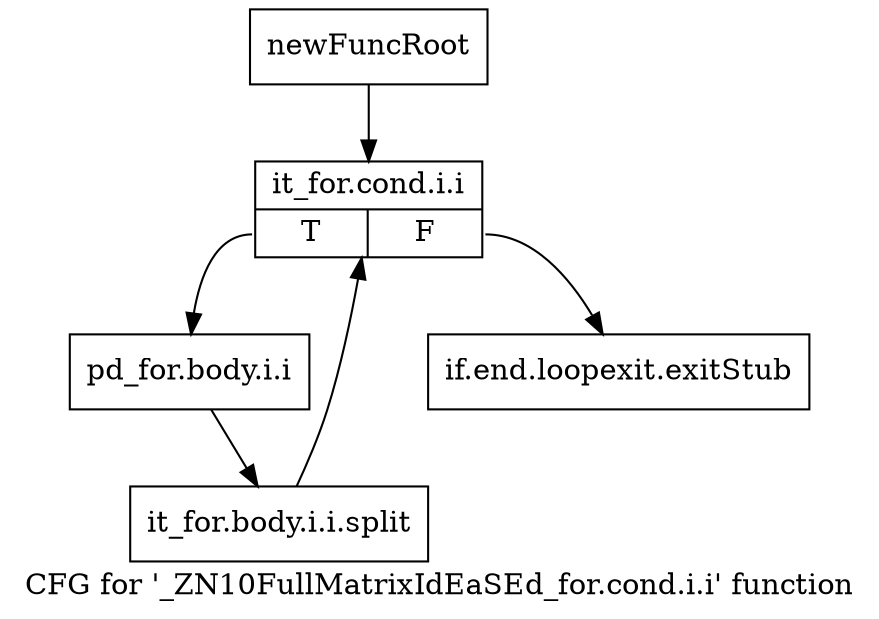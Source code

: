 digraph "CFG for '_ZN10FullMatrixIdEaSEd_for.cond.i.i' function" {
	label="CFG for '_ZN10FullMatrixIdEaSEd_for.cond.i.i' function";

	Node0x909c220 [shape=record,label="{newFuncRoot}"];
	Node0x909c220 -> Node0x91f2860;
	Node0x91f2810 [shape=record,label="{if.end.loopexit.exitStub}"];
	Node0x91f2860 [shape=record,label="{it_for.cond.i.i|{<s0>T|<s1>F}}"];
	Node0x91f2860:s0 -> Node0x91f28b0;
	Node0x91f2860:s1 -> Node0x91f2810;
	Node0x91f28b0 [shape=record,label="{pd_for.body.i.i}"];
	Node0x91f28b0 -> Node0xc5bd740;
	Node0xc5bd740 [shape=record,label="{it_for.body.i.i.split}"];
	Node0xc5bd740 -> Node0x91f2860;
}
